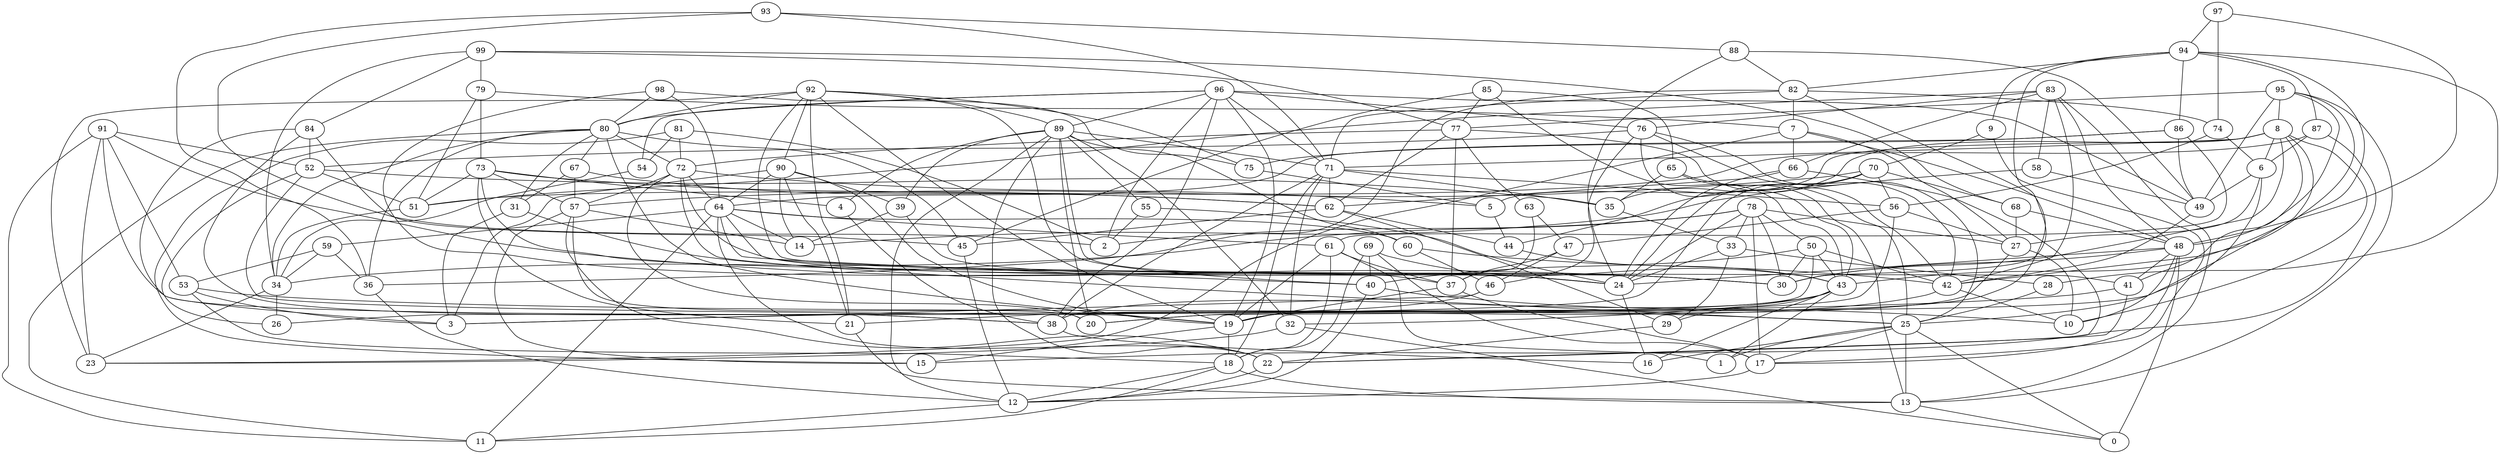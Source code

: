 digraph GG_graph {

subgraph G_graph {
edge [color = black]
"98" -> "24" [dir = none]
"98" -> "75" [dir = none]
"98" -> "64" [dir = none]
"98" -> "80" [dir = none]
"88" -> "24" [dir = none]
"88" -> "49" [dir = none]
"88" -> "82" [dir = none]
"39" -> "14" [dir = none]
"39" -> "24" [dir = none]
"97" -> "94" [dir = none]
"97" -> "48" [dir = none]
"97" -> "74" [dir = none]
"48" -> "0" [dir = none]
"48" -> "10" [dir = none]
"48" -> "17" [dir = none]
"48" -> "24" [dir = none]
"48" -> "30" [dir = none]
"48" -> "41" [dir = none]
"83" -> "66" [dir = none]
"83" -> "42" [dir = none]
"83" -> "48" [dir = none]
"83" -> "13" [dir = none]
"83" -> "76" [dir = none]
"83" -> "58" [dir = none]
"83" -> "51" [dir = none]
"4" -> "38" [dir = none]
"54" -> "34" [dir = none]
"73" -> "4" [dir = none]
"73" -> "51" [dir = none]
"73" -> "57" [dir = none]
"73" -> "24" [dir = none]
"73" -> "21" [dir = none]
"73" -> "62" [dir = none]
"28" -> "25" [dir = none]
"60" -> "42" [dir = none]
"60" -> "46" [dir = none]
"76" -> "52" [dir = none]
"76" -> "25" [dir = none]
"76" -> "42" [dir = none]
"76" -> "43" [dir = none]
"76" -> "46" [dir = none]
"32" -> "23" [dir = none]
"32" -> "0" [dir = none]
"63" -> "47" [dir = none]
"63" -> "37" [dir = none]
"91" -> "53" [dir = none]
"91" -> "30" [dir = none]
"91" -> "52" [dir = none]
"91" -> "23" [dir = none]
"91" -> "38" [dir = none]
"91" -> "11" [dir = none]
"64" -> "22" [dir = none]
"64" -> "61" [dir = none]
"64" -> "11" [dir = none]
"64" -> "59" [dir = none]
"64" -> "24" [dir = none]
"64" -> "14" [dir = none]
"64" -> "60" [dir = none]
"64" -> "40" [dir = none]
"93" -> "71" [dir = none]
"93" -> "2" [dir = none]
"93" -> "36" [dir = none]
"93" -> "88" [dir = none]
"96" -> "76" [dir = none]
"96" -> "80" [dir = none]
"96" -> "54" [dir = none]
"96" -> "38" [dir = none]
"96" -> "49" [dir = none]
"96" -> "71" [dir = none]
"96" -> "89" [dir = none]
"96" -> "19" [dir = none]
"96" -> "2" [dir = none]
"47" -> "46" [dir = none]
"47" -> "37" [dir = none]
"43" -> "1" [dir = none]
"43" -> "29" [dir = none]
"43" -> "32" [dir = none]
"43" -> "38" [dir = none]
"43" -> "16" [dir = none]
"68" -> "27" [dir = none]
"68" -> "48" [dir = none]
"42" -> "20" [dir = none]
"42" -> "10" [dir = none]
"66" -> "62" [dir = none]
"66" -> "22" [dir = none]
"66" -> "24" [dir = none]
"70" -> "24" [dir = none]
"70" -> "26" [dir = none]
"70" -> "44" [dir = none]
"70" -> "56" [dir = none]
"70" -> "68" [dir = none]
"70" -> "57" [dir = none]
"86" -> "75" [dir = none]
"86" -> "49" [dir = none]
"86" -> "64" [dir = none]
"86" -> "61" [dir = none]
"41" -> "3" [dir = none]
"41" -> "22" [dir = none]
"21" -> "13" [dir = none]
"75" -> "5" [dir = none]
"12" -> "11" [dir = none]
"51" -> "34" [dir = none]
"34" -> "23" [dir = none]
"34" -> "26" [dir = none]
"90" -> "21" [dir = none]
"90" -> "19" [dir = none]
"90" -> "3" [dir = none]
"90" -> "14" [dir = none]
"90" -> "39" [dir = none]
"90" -> "64" [dir = none]
"80" -> "11" [dir = none]
"80" -> "45" [dir = none]
"80" -> "19" [dir = none]
"80" -> "67" [dir = none]
"80" -> "34" [dir = none]
"80" -> "72" [dir = none]
"80" -> "36" [dir = none]
"80" -> "31" [dir = none]
"49" -> "42" [dir = none]
"77" -> "42" [dir = none]
"77" -> "37" [dir = none]
"77" -> "62" [dir = none]
"77" -> "72" [dir = none]
"77" -> "63" [dir = none]
"74" -> "56" [dir = none]
"74" -> "6" [dir = none]
"13" -> "0" [dir = none]
"72" -> "20" [dir = none]
"72" -> "5" [dir = none]
"72" -> "64" [dir = none]
"72" -> "30" [dir = none]
"72" -> "57" [dir = none]
"72" -> "25" [dir = none]
"25" -> "0" [dir = none]
"25" -> "16" [dir = none]
"25" -> "13" [dir = none]
"25" -> "1" [dir = none]
"25" -> "17" [dir = none]
"65" -> "25" [dir = none]
"65" -> "13" [dir = none]
"65" -> "35" [dir = none]
"7" -> "48" [dir = none]
"7" -> "27" [dir = none]
"7" -> "23" [dir = none]
"44" -> "43" [dir = none]
"27" -> "19" [dir = none]
"27" -> "10" [dir = none]
"8" -> "41" [dir = none]
"8" -> "71" [dir = none]
"8" -> "19" [dir = none]
"8" -> "35" [dir = none]
"8" -> "10" [dir = none]
"8" -> "5" [dir = none]
"8" -> "30" [dir = none]
"8" -> "6" [dir = none]
"35" -> "33" [dir = none]
"87" -> "51" [dir = none]
"87" -> "6" [dir = none]
"87" -> "15" [dir = none]
"55" -> "24" [dir = none]
"55" -> "2" [dir = none]
"62" -> "29" [dir = none]
"62" -> "45" [dir = none]
"62" -> "44" [dir = none]
"78" -> "50" [dir = none]
"78" -> "2" [dir = none]
"78" -> "27" [dir = none]
"78" -> "17" [dir = none]
"78" -> "24" [dir = none]
"78" -> "33" [dir = none]
"78" -> "30" [dir = none]
"78" -> "34" [dir = none]
"36" -> "12" [dir = none]
"82" -> "7" [dir = none]
"82" -> "19" [dir = none]
"82" -> "74" [dir = none]
"82" -> "71" [dir = none]
"82" -> "36" [dir = none]
"89" -> "12" [dir = none]
"89" -> "4" [dir = none]
"89" -> "55" [dir = none]
"89" -> "32" [dir = none]
"89" -> "39" [dir = none]
"89" -> "20" [dir = none]
"89" -> "60" [dir = none]
"89" -> "37" [dir = none]
"89" -> "71" [dir = none]
"89" -> "22" [dir = none]
"24" -> "16" [dir = none]
"6" -> "25" [dir = none]
"6" -> "49" [dir = none]
"6" -> "27" [dir = none]
"33" -> "28" [dir = none]
"33" -> "24" [dir = none]
"33" -> "29" [dir = none]
"5" -> "44" [dir = none]
"52" -> "51" [dir = none]
"52" -> "19" [dir = none]
"52" -> "35" [dir = none]
"52" -> "26" [dir = none]
"53" -> "3" [dir = none]
"53" -> "18" [dir = none]
"53" -> "25" [dir = none]
"61" -> "1" [dir = none]
"61" -> "18" [dir = none]
"61" -> "19" [dir = none]
"61" -> "37" [dir = none]
"38" -> "16" [dir = none]
"71" -> "35" [dir = none]
"71" -> "62" [dir = none]
"71" -> "18" [dir = none]
"71" -> "32" [dir = none]
"71" -> "56" [dir = none]
"92" -> "40" [dir = none]
"92" -> "90" [dir = none]
"92" -> "80" [dir = none]
"92" -> "41" [dir = none]
"92" -> "19" [dir = none]
"92" -> "23" [dir = none]
"92" -> "89" [dir = none]
"92" -> "21" [dir = none]
"92" -> "75" [dir = none]
"18" -> "12" [dir = none]
"18" -> "11" [dir = none]
"81" -> "72" [dir = none]
"81" -> "54" [dir = none]
"81" -> "15" [dir = none]
"81" -> "2" [dir = none]
"69" -> "17" [dir = none]
"69" -> "18" [dir = none]
"69" -> "43" [dir = none]
"69" -> "40" [dir = none]
"95" -> "13" [dir = none]
"95" -> "8" [dir = none]
"95" -> "48" [dir = none]
"95" -> "49" [dir = none]
"95" -> "77" [dir = none]
"95" -> "42" [dir = none]
"19" -> "15" [dir = none]
"19" -> "18" [dir = none]
"79" -> "73" [dir = none]
"79" -> "51" [dir = none]
"79" -> "7" [dir = none]
"56" -> "47" [dir = none]
"56" -> "27" [dir = none]
"56" -> "20" [dir = none]
"99" -> "79" [dir = none]
"99" -> "77" [dir = none]
"99" -> "34" [dir = none]
"99" -> "84" [dir = none]
"99" -> "68" [dir = none]
"29" -> "22" [dir = none]
"58" -> "49" [dir = none]
"58" -> "14" [dir = none]
"84" -> "45" [dir = none]
"84" -> "38" [dir = none]
"84" -> "3" [dir = none]
"84" -> "52" [dir = none]
"94" -> "87" [dir = none]
"94" -> "82" [dir = none]
"94" -> "9" [dir = none]
"94" -> "28" [dir = none]
"94" -> "86" [dir = none]
"94" -> "43" [dir = none]
"94" -> "30" [dir = none]
"45" -> "12" [dir = none]
"57" -> "22" [dir = none]
"57" -> "15" [dir = none]
"57" -> "20" [dir = none]
"57" -> "14" [dir = none]
"31" -> "3" [dir = none]
"31" -> "30" [dir = none]
"67" -> "57" [dir = none]
"67" -> "31" [dir = none]
"67" -> "62" [dir = none]
"59" -> "34" [dir = none]
"59" -> "36" [dir = none]
"59" -> "53" [dir = none]
"50" -> "43" [dir = none]
"50" -> "40" [dir = none]
"50" -> "42" [dir = none]
"50" -> "38" [dir = none]
"50" -> "30" [dir = none]
"17" -> "12" [dir = none]
"40" -> "10" [dir = none]
"40" -> "12" [dir = none]
"9" -> "70" [dir = none]
"9" -> "17" [dir = none]
"46" -> "3" [dir = none]
"46" -> "21" [dir = none]
"37" -> "19" [dir = none]
"37" -> "17" [dir = none]
"85" -> "65" [dir = none]
"85" -> "45" [dir = none]
"85" -> "43" [dir = none]
"85" -> "77" [dir = none]
"22" -> "12" [dir = none]
"18" -> "13" [dir = none]
"7" -> "66" [dir = none]
"71" -> "38" [dir = none]
}

}
